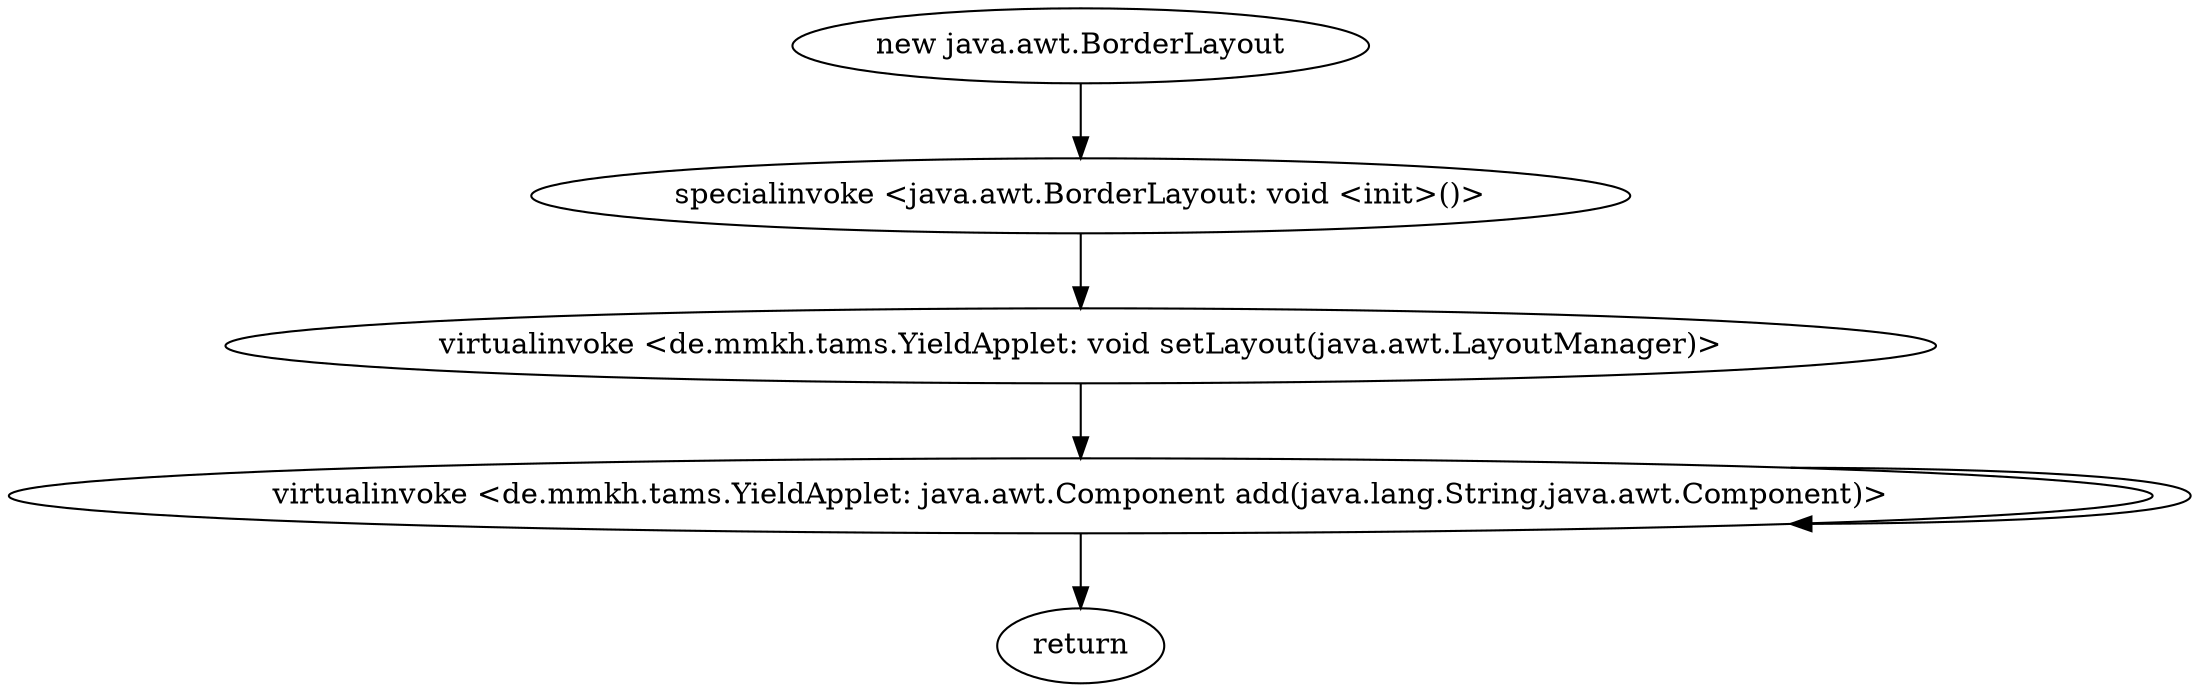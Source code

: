 digraph "" {
"new java.awt.BorderLayout";
 "new java.awt.BorderLayout"->"specialinvoke <java.awt.BorderLayout: void <init>()>";
 "specialinvoke <java.awt.BorderLayout: void <init>()>"->"virtualinvoke <de.mmkh.tams.YieldApplet: void setLayout(java.awt.LayoutManager)>";
 "virtualinvoke <de.mmkh.tams.YieldApplet: void setLayout(java.awt.LayoutManager)>"->"virtualinvoke <de.mmkh.tams.YieldApplet: java.awt.Component add(java.lang.String,java.awt.Component)>";
 "virtualinvoke <de.mmkh.tams.YieldApplet: java.awt.Component add(java.lang.String,java.awt.Component)>"->"virtualinvoke <de.mmkh.tams.YieldApplet: java.awt.Component add(java.lang.String,java.awt.Component)>";
 "virtualinvoke <de.mmkh.tams.YieldApplet: java.awt.Component add(java.lang.String,java.awt.Component)>"->"return";
}
